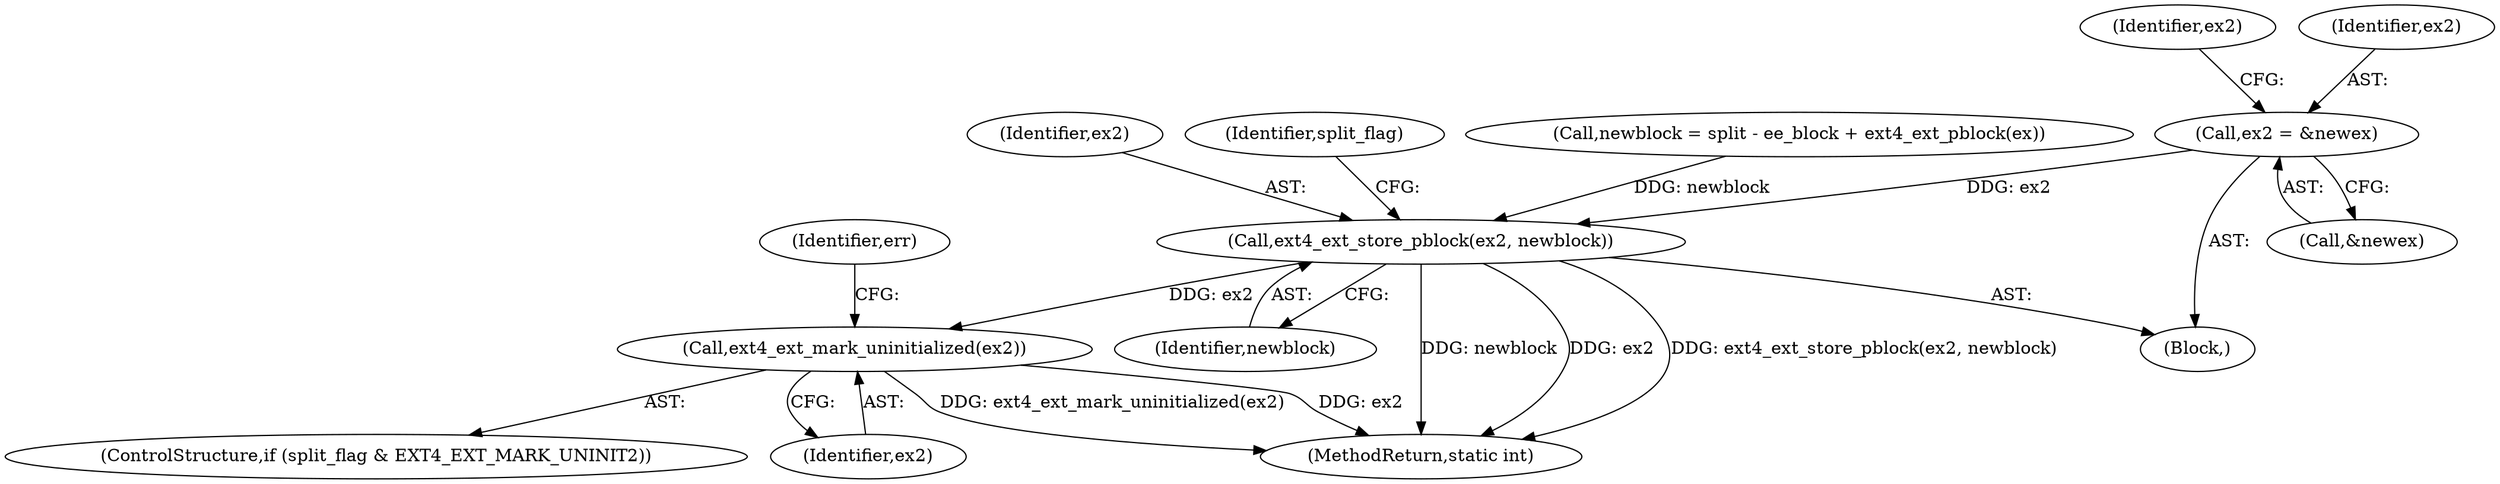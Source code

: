 digraph "0_linux_dee1f973ca341c266229faa5a1a5bb268bed3531_2@pointer" {
"1000254" [label="(Call,ex2 = &newex)"];
"1000274" [label="(Call,ext4_ext_store_pblock(ex2, newblock))"];
"1000281" [label="(Call,ext4_ext_mark_uninitialized(ex2))"];
"1000281" [label="(Call,ext4_ext_mark_uninitialized(ex2))"];
"1000256" [label="(Call,&newex)"];
"1000260" [label="(Identifier,ex2)"];
"1000275" [label="(Identifier,ex2)"];
"1000359" [label="(MethodReturn,static int)"];
"1000282" [label="(Identifier,ex2)"];
"1000284" [label="(Identifier,err)"];
"1000255" [label="(Identifier,ex2)"];
"1000279" [label="(Identifier,split_flag)"];
"1000111" [label="(Block,)"];
"1000276" [label="(Identifier,newblock)"];
"1000159" [label="(Call,newblock = split - ee_block + ext4_ext_pblock(ex))"];
"1000254" [label="(Call,ex2 = &newex)"];
"1000277" [label="(ControlStructure,if (split_flag & EXT4_EXT_MARK_UNINIT2))"];
"1000274" [label="(Call,ext4_ext_store_pblock(ex2, newblock))"];
"1000254" -> "1000111"  [label="AST: "];
"1000254" -> "1000256"  [label="CFG: "];
"1000255" -> "1000254"  [label="AST: "];
"1000256" -> "1000254"  [label="AST: "];
"1000260" -> "1000254"  [label="CFG: "];
"1000254" -> "1000274"  [label="DDG: ex2"];
"1000274" -> "1000111"  [label="AST: "];
"1000274" -> "1000276"  [label="CFG: "];
"1000275" -> "1000274"  [label="AST: "];
"1000276" -> "1000274"  [label="AST: "];
"1000279" -> "1000274"  [label="CFG: "];
"1000274" -> "1000359"  [label="DDG: ex2"];
"1000274" -> "1000359"  [label="DDG: ext4_ext_store_pblock(ex2, newblock)"];
"1000274" -> "1000359"  [label="DDG: newblock"];
"1000159" -> "1000274"  [label="DDG: newblock"];
"1000274" -> "1000281"  [label="DDG: ex2"];
"1000281" -> "1000277"  [label="AST: "];
"1000281" -> "1000282"  [label="CFG: "];
"1000282" -> "1000281"  [label="AST: "];
"1000284" -> "1000281"  [label="CFG: "];
"1000281" -> "1000359"  [label="DDG: ex2"];
"1000281" -> "1000359"  [label="DDG: ext4_ext_mark_uninitialized(ex2)"];
}
